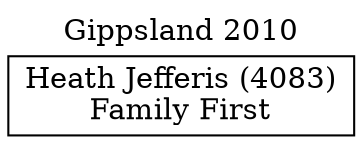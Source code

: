 // House preference flow
digraph "Heath Jefferis (4083)_Gippsland_2010" {
	graph [label="Gippsland 2010" labelloc=t mclimit=10]
	node [shape=box]
	"Heath Jefferis (4083)" [label="Heath Jefferis (4083)
Family First"]
}
